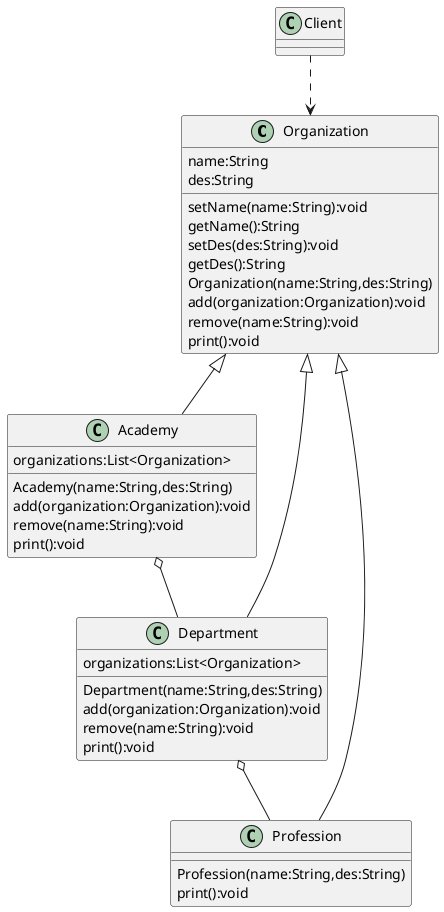 @startuml

class Organization{
    name:String
    des:String
    setName(name:String):void
    getName():String
    setDes(des:String):void
    getDes():String
    Organization(name:String,des:String)
    add(organization:Organization):void
    remove(name:String):void
    print():void
}

class Academy{
    organizations:List<Organization>
    Academy(name:String,des:String)
    add(organization:Organization):void
    remove(name:String):void
    print():void
}
Organization <|-- Academy
class Department{
    organizations:List<Organization>
    Department(name:String,des:String)
    add(organization:Organization):void
    remove(name:String):void
    print():void
}
Organization <|-- Department
Academy o-- Department
class Profession{
    Profession(name:String,des:String)
    print():void
}
Organization <|-- Profession
Department o-- Profession
class Client
Client ..> Organization
@enduml